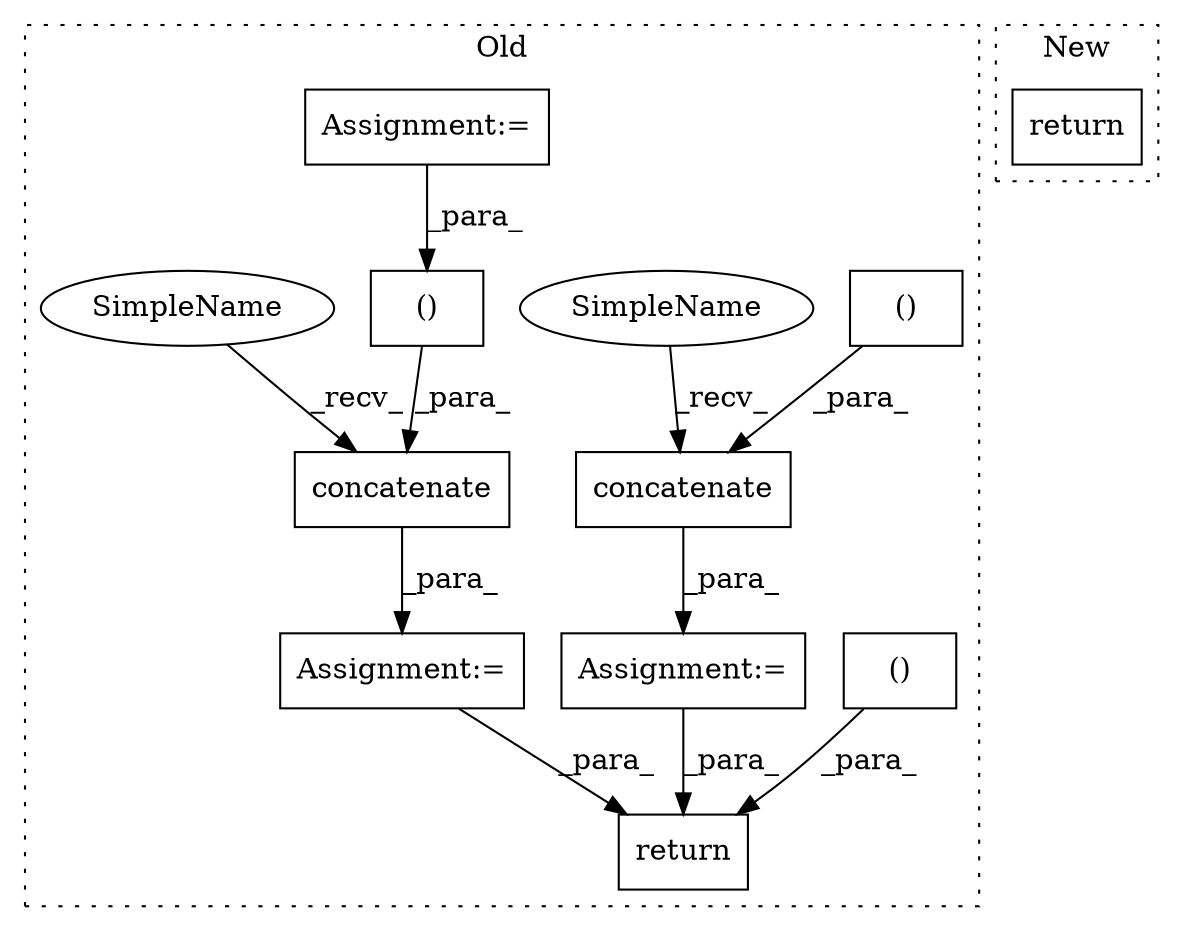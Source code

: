 digraph G {
subgraph cluster0 {
1 [label="concatenate" a="32" s="3190,3227" l="17,2" shape="box"];
3 [label="return" a="41" s="3452" l="7" shape="box"];
4 [label="Assignment:=" a="7" s="2588" l="3" shape="box"];
5 [label="Assignment:=" a="7" s="3183" l="1" shape="box"];
6 [label="()" a="106" s="3207" l="20" shape="box"];
7 [label="Assignment:=" a="7" s="3296" l="1" shape="box"];
8 [label="()" a="106" s="3379" l="16" shape="box"];
9 [label="concatenate" a="32" s="3303,3346" l="17,2" shape="box"];
10 [label="()" a="106" s="3320" l="26" shape="box"];
11 [label="SimpleName" a="42" s="3297" l="5" shape="ellipse"];
12 [label="SimpleName" a="42" s="3184" l="5" shape="ellipse"];
label = "Old";
style="dotted";
}
subgraph cluster1 {
2 [label="return" a="41" s="2989" l="7" shape="box"];
label = "New";
style="dotted";
}
1 -> 5 [label="_para_"];
4 -> 6 [label="_para_"];
5 -> 3 [label="_para_"];
6 -> 1 [label="_para_"];
7 -> 3 [label="_para_"];
8 -> 3 [label="_para_"];
9 -> 7 [label="_para_"];
10 -> 9 [label="_para_"];
11 -> 9 [label="_recv_"];
12 -> 1 [label="_recv_"];
}